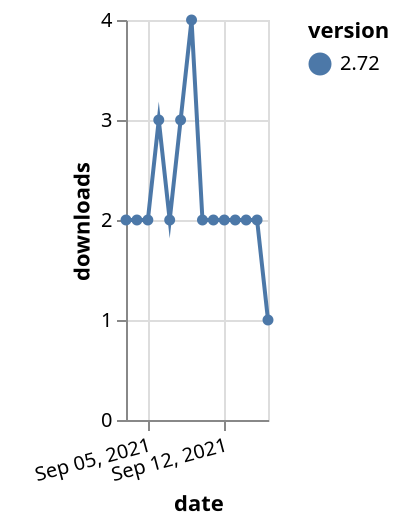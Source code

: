 {"$schema": "https://vega.github.io/schema/vega-lite/v5.json", "description": "A simple bar chart with embedded data.", "data": {"values": [{"date": "2021-09-03", "total": 3053, "delta": 2, "version": "2.72"}, {"date": "2021-09-04", "total": 3055, "delta": 2, "version": "2.72"}, {"date": "2021-09-05", "total": 3057, "delta": 2, "version": "2.72"}, {"date": "2021-09-06", "total": 3060, "delta": 3, "version": "2.72"}, {"date": "2021-09-07", "total": 3062, "delta": 2, "version": "2.72"}, {"date": "2021-09-08", "total": 3065, "delta": 3, "version": "2.72"}, {"date": "2021-09-09", "total": 3069, "delta": 4, "version": "2.72"}, {"date": "2021-09-10", "total": 3071, "delta": 2, "version": "2.72"}, {"date": "2021-09-11", "total": 3073, "delta": 2, "version": "2.72"}, {"date": "2021-09-12", "total": 3075, "delta": 2, "version": "2.72"}, {"date": "2021-09-13", "total": 3077, "delta": 2, "version": "2.72"}, {"date": "2021-09-14", "total": 3079, "delta": 2, "version": "2.72"}, {"date": "2021-09-15", "total": 3081, "delta": 2, "version": "2.72"}, {"date": "2021-09-16", "total": 3082, "delta": 1, "version": "2.72"}]}, "width": "container", "mark": {"type": "line", "point": {"filled": true}}, "encoding": {"x": {"field": "date", "type": "temporal", "timeUnit": "yearmonthdate", "title": "date", "axis": {"labelAngle": -15}}, "y": {"field": "delta", "type": "quantitative", "title": "downloads"}, "color": {"field": "version", "type": "nominal"}, "tooltip": {"field": "delta"}}}